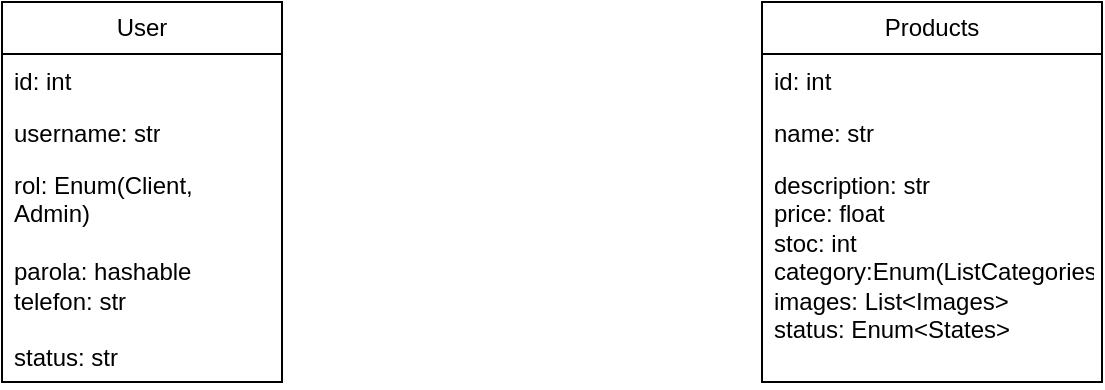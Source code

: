 <mxfile version="26.0.11">
  <diagram id="C5RBs43oDa-KdzZeNtuy" name="Page-1">
    <mxGraphModel dx="954" dy="605" grid="1" gridSize="10" guides="1" tooltips="1" connect="1" arrows="1" fold="1" page="1" pageScale="1" pageWidth="827" pageHeight="1169" math="0" shadow="0">
      <root>
        <mxCell id="WIyWlLk6GJQsqaUBKTNV-0" />
        <mxCell id="WIyWlLk6GJQsqaUBKTNV-1" parent="WIyWlLk6GJQsqaUBKTNV-0" />
        <mxCell id="WJoVKk6NVOFw3ODYB0Pq-9" value="User" style="swimlane;fontStyle=0;childLayout=stackLayout;horizontal=1;startSize=26;fillColor=none;horizontalStack=0;resizeParent=1;resizeParentMax=0;resizeLast=0;collapsible=1;marginBottom=0;whiteSpace=wrap;html=1;" vertex="1" parent="WIyWlLk6GJQsqaUBKTNV-1">
          <mxGeometry x="140" y="210" width="140" height="190" as="geometry">
            <mxRectangle x="390" y="520" width="100" height="30" as="alternateBounds" />
          </mxGeometry>
        </mxCell>
        <mxCell id="WJoVKk6NVOFw3ODYB0Pq-10" value="id: int" style="text;strokeColor=none;fillColor=none;align=left;verticalAlign=top;spacingLeft=4;spacingRight=4;overflow=hidden;rotatable=0;points=[[0,0.5],[1,0.5]];portConstraint=eastwest;whiteSpace=wrap;html=1;" vertex="1" parent="WJoVKk6NVOFw3ODYB0Pq-9">
          <mxGeometry y="26" width="140" height="26" as="geometry" />
        </mxCell>
        <mxCell id="WJoVKk6NVOFw3ODYB0Pq-11" value="username: str" style="text;strokeColor=none;fillColor=none;align=left;verticalAlign=top;spacingLeft=4;spacingRight=4;overflow=hidden;rotatable=0;points=[[0,0.5],[1,0.5]];portConstraint=eastwest;whiteSpace=wrap;html=1;" vertex="1" parent="WJoVKk6NVOFw3ODYB0Pq-9">
          <mxGeometry y="52" width="140" height="26" as="geometry" />
        </mxCell>
        <mxCell id="WJoVKk6NVOFw3ODYB0Pq-12" value="rol: Enum(Client, Admin)&lt;div&gt;&lt;br&gt;&lt;div&gt;parola: hashable&lt;/div&gt;&lt;div&gt;telefon: str&lt;/div&gt;&lt;div&gt;&lt;br&gt;&lt;/div&gt;&lt;div&gt;status: str&lt;/div&gt;&lt;div&gt;&lt;div&gt;&lt;br&gt;&lt;/div&gt;&lt;/div&gt;&lt;/div&gt;" style="text;strokeColor=none;fillColor=none;align=left;verticalAlign=top;spacingLeft=4;spacingRight=4;overflow=hidden;rotatable=0;points=[[0,0.5],[1,0.5]];portConstraint=eastwest;whiteSpace=wrap;html=1;" vertex="1" parent="WJoVKk6NVOFw3ODYB0Pq-9">
          <mxGeometry y="78" width="140" height="112" as="geometry" />
        </mxCell>
        <mxCell id="WJoVKk6NVOFw3ODYB0Pq-13" value="Products" style="swimlane;fontStyle=0;childLayout=stackLayout;horizontal=1;startSize=26;fillColor=none;horizontalStack=0;resizeParent=1;resizeParentMax=0;resizeLast=0;collapsible=1;marginBottom=0;whiteSpace=wrap;html=1;" vertex="1" parent="WIyWlLk6GJQsqaUBKTNV-1">
          <mxGeometry x="520" y="210" width="170" height="190" as="geometry">
            <mxRectangle x="390" y="520" width="100" height="30" as="alternateBounds" />
          </mxGeometry>
        </mxCell>
        <mxCell id="WJoVKk6NVOFw3ODYB0Pq-14" value="id: int" style="text;strokeColor=none;fillColor=none;align=left;verticalAlign=top;spacingLeft=4;spacingRight=4;overflow=hidden;rotatable=0;points=[[0,0.5],[1,0.5]];portConstraint=eastwest;whiteSpace=wrap;html=1;" vertex="1" parent="WJoVKk6NVOFw3ODYB0Pq-13">
          <mxGeometry y="26" width="170" height="26" as="geometry" />
        </mxCell>
        <mxCell id="WJoVKk6NVOFw3ODYB0Pq-15" value="name: str" style="text;strokeColor=none;fillColor=none;align=left;verticalAlign=top;spacingLeft=4;spacingRight=4;overflow=hidden;rotatable=0;points=[[0,0.5],[1,0.5]];portConstraint=eastwest;whiteSpace=wrap;html=1;" vertex="1" parent="WJoVKk6NVOFw3ODYB0Pq-13">
          <mxGeometry y="52" width="170" height="26" as="geometry" />
        </mxCell>
        <mxCell id="WJoVKk6NVOFw3ODYB0Pq-16" value="description: str&lt;div&gt;price: float&lt;/div&gt;&lt;div&gt;stoc: int&lt;/div&gt;&lt;div&gt;category:Enum(ListCategories)&lt;/div&gt;&lt;div&gt;images: List&amp;lt;Images&amp;gt;&lt;div&gt;&lt;div&gt;status: Enum&amp;lt;States&amp;gt;&lt;/div&gt;&lt;div&gt;&lt;div&gt;&lt;br&gt;&lt;/div&gt;&lt;/div&gt;&lt;/div&gt;&lt;/div&gt;" style="text;strokeColor=none;fillColor=none;align=left;verticalAlign=top;spacingLeft=4;spacingRight=4;overflow=hidden;rotatable=0;points=[[0,0.5],[1,0.5]];portConstraint=eastwest;whiteSpace=wrap;html=1;" vertex="1" parent="WJoVKk6NVOFw3ODYB0Pq-13">
          <mxGeometry y="78" width="170" height="112" as="geometry" />
        </mxCell>
      </root>
    </mxGraphModel>
  </diagram>
</mxfile>

